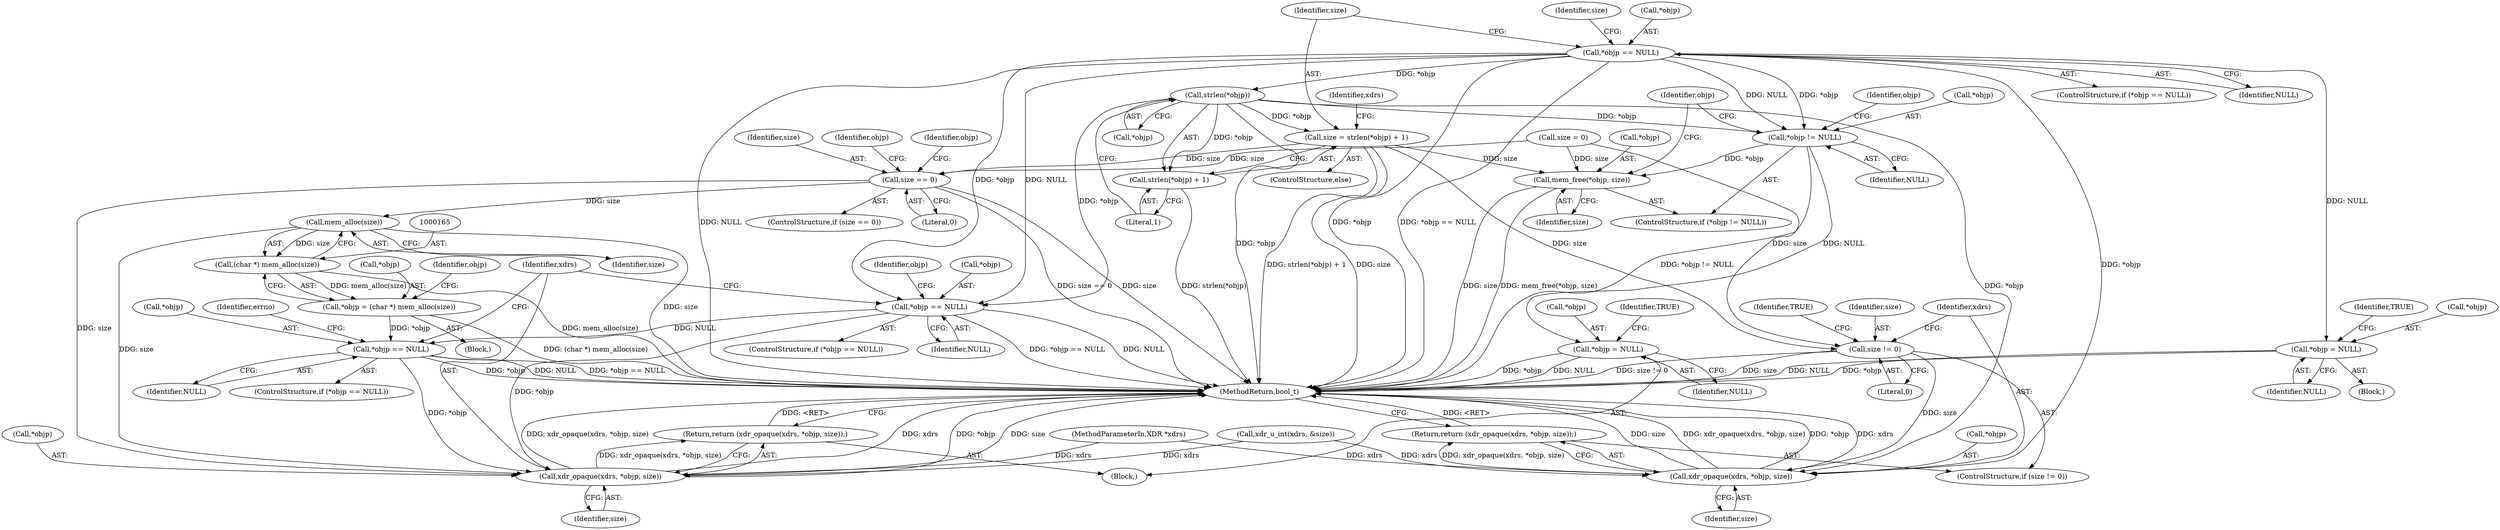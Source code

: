digraph "1_krb5_df17a1224a3406f57477bcd372c61e04c0e5a5bb@pointer" {
"1000113" [label="(Call,*objp == NULL)"];
"1000124" [label="(Call,strlen(*objp))"];
"1000121" [label="(Call,size = strlen(*objp) + 1)"];
"1000144" [label="(Call,size == 0)"];
"1000166" [label="(Call,mem_alloc(size))"];
"1000164" [label="(Call,(char *) mem_alloc(size))"];
"1000161" [label="(Call,*objp = (char *) mem_alloc(size))"];
"1000169" [label="(Call,*objp == NULL)"];
"1000180" [label="(Call,xdr_opaque(xdrs, *objp, size))"];
"1000179" [label="(Return,return (xdr_opaque(xdrs, *objp, size));)"];
"1000187" [label="(Call,size != 0)"];
"1000191" [label="(Call,xdr_opaque(xdrs, *objp, size))"];
"1000190" [label="(Return,return (xdr_opaque(xdrs, *objp, size));)"];
"1000204" [label="(Call,mem_free(*objp, size))"];
"1000123" [label="(Call,strlen(*objp) + 1)"];
"1000156" [label="(Call,*objp == NULL)"];
"1000200" [label="(Call,*objp != NULL)"];
"1000208" [label="(Call,*objp = NULL)"];
"1000148" [label="(Call,*objp = NULL)"];
"1000182" [label="(Call,*objp)"];
"1000166" [label="(Call,mem_alloc(size))"];
"1000197" [label="(Identifier,TRUE)"];
"1000188" [label="(Identifier,size)"];
"1000175" [label="(Identifier,errno)"];
"1000122" [label="(Identifier,size)"];
"1000151" [label="(Identifier,NULL)"];
"1000191" [label="(Call,xdr_opaque(xdrs, *objp, size))"];
"1000186" [label="(ControlStructure,if (size != 0))"];
"1000143" [label="(ControlStructure,if (size == 0))"];
"1000130" [label="(Call,xdr_u_int(xdrs, &size))"];
"1000167" [label="(Identifier,size)"];
"1000180" [label="(Call,xdr_opaque(xdrs, *objp, size))"];
"1000205" [label="(Call,*objp)"];
"1000155" [label="(ControlStructure,if (*objp == NULL))"];
"1000157" [label="(Call,*objp)"];
"1000117" [label="(Call,size = 0)"];
"1000204" [label="(Call,mem_free(*objp, size))"];
"1000171" [label="(Identifier,objp)"];
"1000141" [label="(Block,)"];
"1000181" [label="(Identifier,xdrs)"];
"1000189" [label="(Literal,0)"];
"1000210" [label="(Identifier,objp)"];
"1000113" [label="(Call,*objp == NULL)"];
"1000120" [label="(ControlStructure,else)"];
"1000184" [label="(Identifier,size)"];
"1000161" [label="(Call,*objp = (char *) mem_alloc(size))"];
"1000156" [label="(Call,*objp == NULL)"];
"1000164" [label="(Call,(char *) mem_alloc(size))"];
"1000101" [label="(MethodParameterIn,XDR *xdrs)"];
"1000118" [label="(Identifier,size)"];
"1000190" [label="(Return,return (xdr_opaque(xdrs, *objp, size));)"];
"1000148" [label="(Call,*objp = NULL)"];
"1000216" [label="(MethodReturn,bool_t)"];
"1000160" [label="(Block,)"];
"1000169" [label="(Call,*objp == NULL)"];
"1000203" [label="(Identifier,NULL)"];
"1000200" [label="(Call,*objp != NULL)"];
"1000147" [label="(Block,)"];
"1000146" [label="(Literal,0)"];
"1000124" [label="(Call,strlen(*objp))"];
"1000211" [label="(Identifier,NULL)"];
"1000153" [label="(Identifier,TRUE)"];
"1000131" [label="(Identifier,xdrs)"];
"1000207" [label="(Identifier,size)"];
"1000159" [label="(Identifier,NULL)"];
"1000125" [label="(Call,*objp)"];
"1000127" [label="(Literal,1)"];
"1000187" [label="(Call,size != 0)"];
"1000112" [label="(ControlStructure,if (*objp == NULL))"];
"1000162" [label="(Call,*objp)"];
"1000168" [label="(ControlStructure,if (*objp == NULL))"];
"1000206" [label="(Identifier,objp)"];
"1000163" [label="(Identifier,objp)"];
"1000149" [label="(Call,*objp)"];
"1000116" [label="(Identifier,NULL)"];
"1000195" [label="(Identifier,size)"];
"1000201" [label="(Call,*objp)"];
"1000179" [label="(Return,return (xdr_opaque(xdrs, *objp, size));)"];
"1000192" [label="(Identifier,xdrs)"];
"1000114" [label="(Call,*objp)"];
"1000170" [label="(Call,*objp)"];
"1000145" [label="(Identifier,size)"];
"1000209" [label="(Call,*objp)"];
"1000150" [label="(Identifier,objp)"];
"1000213" [label="(Identifier,TRUE)"];
"1000158" [label="(Identifier,objp)"];
"1000172" [label="(Identifier,NULL)"];
"1000199" [label="(ControlStructure,if (*objp != NULL))"];
"1000193" [label="(Call,*objp)"];
"1000208" [label="(Call,*objp = NULL)"];
"1000121" [label="(Call,size = strlen(*objp) + 1)"];
"1000123" [label="(Call,strlen(*objp) + 1)"];
"1000144" [label="(Call,size == 0)"];
"1000113" -> "1000112"  [label="AST: "];
"1000113" -> "1000116"  [label="CFG: "];
"1000114" -> "1000113"  [label="AST: "];
"1000116" -> "1000113"  [label="AST: "];
"1000118" -> "1000113"  [label="CFG: "];
"1000122" -> "1000113"  [label="CFG: "];
"1000113" -> "1000216"  [label="DDG: *objp"];
"1000113" -> "1000216"  [label="DDG: *objp == NULL"];
"1000113" -> "1000216"  [label="DDG: NULL"];
"1000113" -> "1000124"  [label="DDG: *objp"];
"1000113" -> "1000148"  [label="DDG: NULL"];
"1000113" -> "1000156"  [label="DDG: *objp"];
"1000113" -> "1000156"  [label="DDG: NULL"];
"1000113" -> "1000191"  [label="DDG: *objp"];
"1000113" -> "1000200"  [label="DDG: *objp"];
"1000113" -> "1000200"  [label="DDG: NULL"];
"1000124" -> "1000123"  [label="AST: "];
"1000124" -> "1000125"  [label="CFG: "];
"1000125" -> "1000124"  [label="AST: "];
"1000127" -> "1000124"  [label="CFG: "];
"1000124" -> "1000216"  [label="DDG: *objp"];
"1000124" -> "1000121"  [label="DDG: *objp"];
"1000124" -> "1000123"  [label="DDG: *objp"];
"1000124" -> "1000156"  [label="DDG: *objp"];
"1000124" -> "1000191"  [label="DDG: *objp"];
"1000124" -> "1000200"  [label="DDG: *objp"];
"1000121" -> "1000120"  [label="AST: "];
"1000121" -> "1000123"  [label="CFG: "];
"1000122" -> "1000121"  [label="AST: "];
"1000123" -> "1000121"  [label="AST: "];
"1000131" -> "1000121"  [label="CFG: "];
"1000121" -> "1000216"  [label="DDG: strlen(*objp) + 1"];
"1000121" -> "1000216"  [label="DDG: size"];
"1000121" -> "1000144"  [label="DDG: size"];
"1000121" -> "1000187"  [label="DDG: size"];
"1000121" -> "1000204"  [label="DDG: size"];
"1000144" -> "1000143"  [label="AST: "];
"1000144" -> "1000146"  [label="CFG: "];
"1000145" -> "1000144"  [label="AST: "];
"1000146" -> "1000144"  [label="AST: "];
"1000150" -> "1000144"  [label="CFG: "];
"1000158" -> "1000144"  [label="CFG: "];
"1000144" -> "1000216"  [label="DDG: size == 0"];
"1000144" -> "1000216"  [label="DDG: size"];
"1000117" -> "1000144"  [label="DDG: size"];
"1000144" -> "1000166"  [label="DDG: size"];
"1000144" -> "1000180"  [label="DDG: size"];
"1000166" -> "1000164"  [label="AST: "];
"1000166" -> "1000167"  [label="CFG: "];
"1000167" -> "1000166"  [label="AST: "];
"1000164" -> "1000166"  [label="CFG: "];
"1000166" -> "1000216"  [label="DDG: size"];
"1000166" -> "1000164"  [label="DDG: size"];
"1000166" -> "1000180"  [label="DDG: size"];
"1000164" -> "1000161"  [label="AST: "];
"1000165" -> "1000164"  [label="AST: "];
"1000161" -> "1000164"  [label="CFG: "];
"1000164" -> "1000216"  [label="DDG: mem_alloc(size)"];
"1000164" -> "1000161"  [label="DDG: mem_alloc(size)"];
"1000161" -> "1000160"  [label="AST: "];
"1000162" -> "1000161"  [label="AST: "];
"1000171" -> "1000161"  [label="CFG: "];
"1000161" -> "1000216"  [label="DDG: (char *) mem_alloc(size)"];
"1000161" -> "1000169"  [label="DDG: *objp"];
"1000169" -> "1000168"  [label="AST: "];
"1000169" -> "1000172"  [label="CFG: "];
"1000170" -> "1000169"  [label="AST: "];
"1000172" -> "1000169"  [label="AST: "];
"1000175" -> "1000169"  [label="CFG: "];
"1000181" -> "1000169"  [label="CFG: "];
"1000169" -> "1000216"  [label="DDG: *objp == NULL"];
"1000169" -> "1000216"  [label="DDG: *objp"];
"1000169" -> "1000216"  [label="DDG: NULL"];
"1000156" -> "1000169"  [label="DDG: NULL"];
"1000169" -> "1000180"  [label="DDG: *objp"];
"1000180" -> "1000179"  [label="AST: "];
"1000180" -> "1000184"  [label="CFG: "];
"1000181" -> "1000180"  [label="AST: "];
"1000182" -> "1000180"  [label="AST: "];
"1000184" -> "1000180"  [label="AST: "];
"1000179" -> "1000180"  [label="CFG: "];
"1000180" -> "1000216"  [label="DDG: xdrs"];
"1000180" -> "1000216"  [label="DDG: *objp"];
"1000180" -> "1000216"  [label="DDG: size"];
"1000180" -> "1000216"  [label="DDG: xdr_opaque(xdrs, *objp, size)"];
"1000180" -> "1000179"  [label="DDG: xdr_opaque(xdrs, *objp, size)"];
"1000130" -> "1000180"  [label="DDG: xdrs"];
"1000101" -> "1000180"  [label="DDG: xdrs"];
"1000156" -> "1000180"  [label="DDG: *objp"];
"1000179" -> "1000141"  [label="AST: "];
"1000216" -> "1000179"  [label="CFG: "];
"1000179" -> "1000216"  [label="DDG: <RET>"];
"1000187" -> "1000186"  [label="AST: "];
"1000187" -> "1000189"  [label="CFG: "];
"1000188" -> "1000187"  [label="AST: "];
"1000189" -> "1000187"  [label="AST: "];
"1000192" -> "1000187"  [label="CFG: "];
"1000197" -> "1000187"  [label="CFG: "];
"1000187" -> "1000216"  [label="DDG: size"];
"1000187" -> "1000216"  [label="DDG: size != 0"];
"1000117" -> "1000187"  [label="DDG: size"];
"1000187" -> "1000191"  [label="DDG: size"];
"1000191" -> "1000190"  [label="AST: "];
"1000191" -> "1000195"  [label="CFG: "];
"1000192" -> "1000191"  [label="AST: "];
"1000193" -> "1000191"  [label="AST: "];
"1000195" -> "1000191"  [label="AST: "];
"1000190" -> "1000191"  [label="CFG: "];
"1000191" -> "1000216"  [label="DDG: size"];
"1000191" -> "1000216"  [label="DDG: xdr_opaque(xdrs, *objp, size)"];
"1000191" -> "1000216"  [label="DDG: *objp"];
"1000191" -> "1000216"  [label="DDG: xdrs"];
"1000191" -> "1000190"  [label="DDG: xdr_opaque(xdrs, *objp, size)"];
"1000130" -> "1000191"  [label="DDG: xdrs"];
"1000101" -> "1000191"  [label="DDG: xdrs"];
"1000190" -> "1000186"  [label="AST: "];
"1000216" -> "1000190"  [label="CFG: "];
"1000190" -> "1000216"  [label="DDG: <RET>"];
"1000204" -> "1000199"  [label="AST: "];
"1000204" -> "1000207"  [label="CFG: "];
"1000205" -> "1000204"  [label="AST: "];
"1000207" -> "1000204"  [label="AST: "];
"1000210" -> "1000204"  [label="CFG: "];
"1000204" -> "1000216"  [label="DDG: size"];
"1000204" -> "1000216"  [label="DDG: mem_free(*objp, size)"];
"1000200" -> "1000204"  [label="DDG: *objp"];
"1000117" -> "1000204"  [label="DDG: size"];
"1000123" -> "1000127"  [label="CFG: "];
"1000127" -> "1000123"  [label="AST: "];
"1000123" -> "1000216"  [label="DDG: strlen(*objp)"];
"1000156" -> "1000155"  [label="AST: "];
"1000156" -> "1000159"  [label="CFG: "];
"1000157" -> "1000156"  [label="AST: "];
"1000159" -> "1000156"  [label="AST: "];
"1000163" -> "1000156"  [label="CFG: "];
"1000181" -> "1000156"  [label="CFG: "];
"1000156" -> "1000216"  [label="DDG: *objp == NULL"];
"1000156" -> "1000216"  [label="DDG: NULL"];
"1000200" -> "1000199"  [label="AST: "];
"1000200" -> "1000203"  [label="CFG: "];
"1000201" -> "1000200"  [label="AST: "];
"1000203" -> "1000200"  [label="AST: "];
"1000206" -> "1000200"  [label="CFG: "];
"1000210" -> "1000200"  [label="CFG: "];
"1000200" -> "1000216"  [label="DDG: *objp != NULL"];
"1000200" -> "1000208"  [label="DDG: NULL"];
"1000208" -> "1000141"  [label="AST: "];
"1000208" -> "1000211"  [label="CFG: "];
"1000209" -> "1000208"  [label="AST: "];
"1000211" -> "1000208"  [label="AST: "];
"1000213" -> "1000208"  [label="CFG: "];
"1000208" -> "1000216"  [label="DDG: *objp"];
"1000208" -> "1000216"  [label="DDG: NULL"];
"1000148" -> "1000147"  [label="AST: "];
"1000148" -> "1000151"  [label="CFG: "];
"1000149" -> "1000148"  [label="AST: "];
"1000151" -> "1000148"  [label="AST: "];
"1000153" -> "1000148"  [label="CFG: "];
"1000148" -> "1000216"  [label="DDG: NULL"];
"1000148" -> "1000216"  [label="DDG: *objp"];
}

